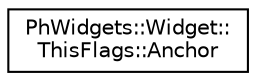 digraph "Graphical Class Hierarchy"
{
  edge [fontname="Helvetica",fontsize="10",labelfontname="Helvetica",labelfontsize="10"];
  node [fontname="Helvetica",fontsize="10",shape=record];
  rankdir="LR";
  Node0 [label="PhWidgets::Widget::\lThisFlags::Anchor",height=0.2,width=0.4,color="black", fillcolor="white", style="filled",URL="$struct_ph_widgets_1_1_widget_1_1_this_flags_1_1_anchor.html"];
}
